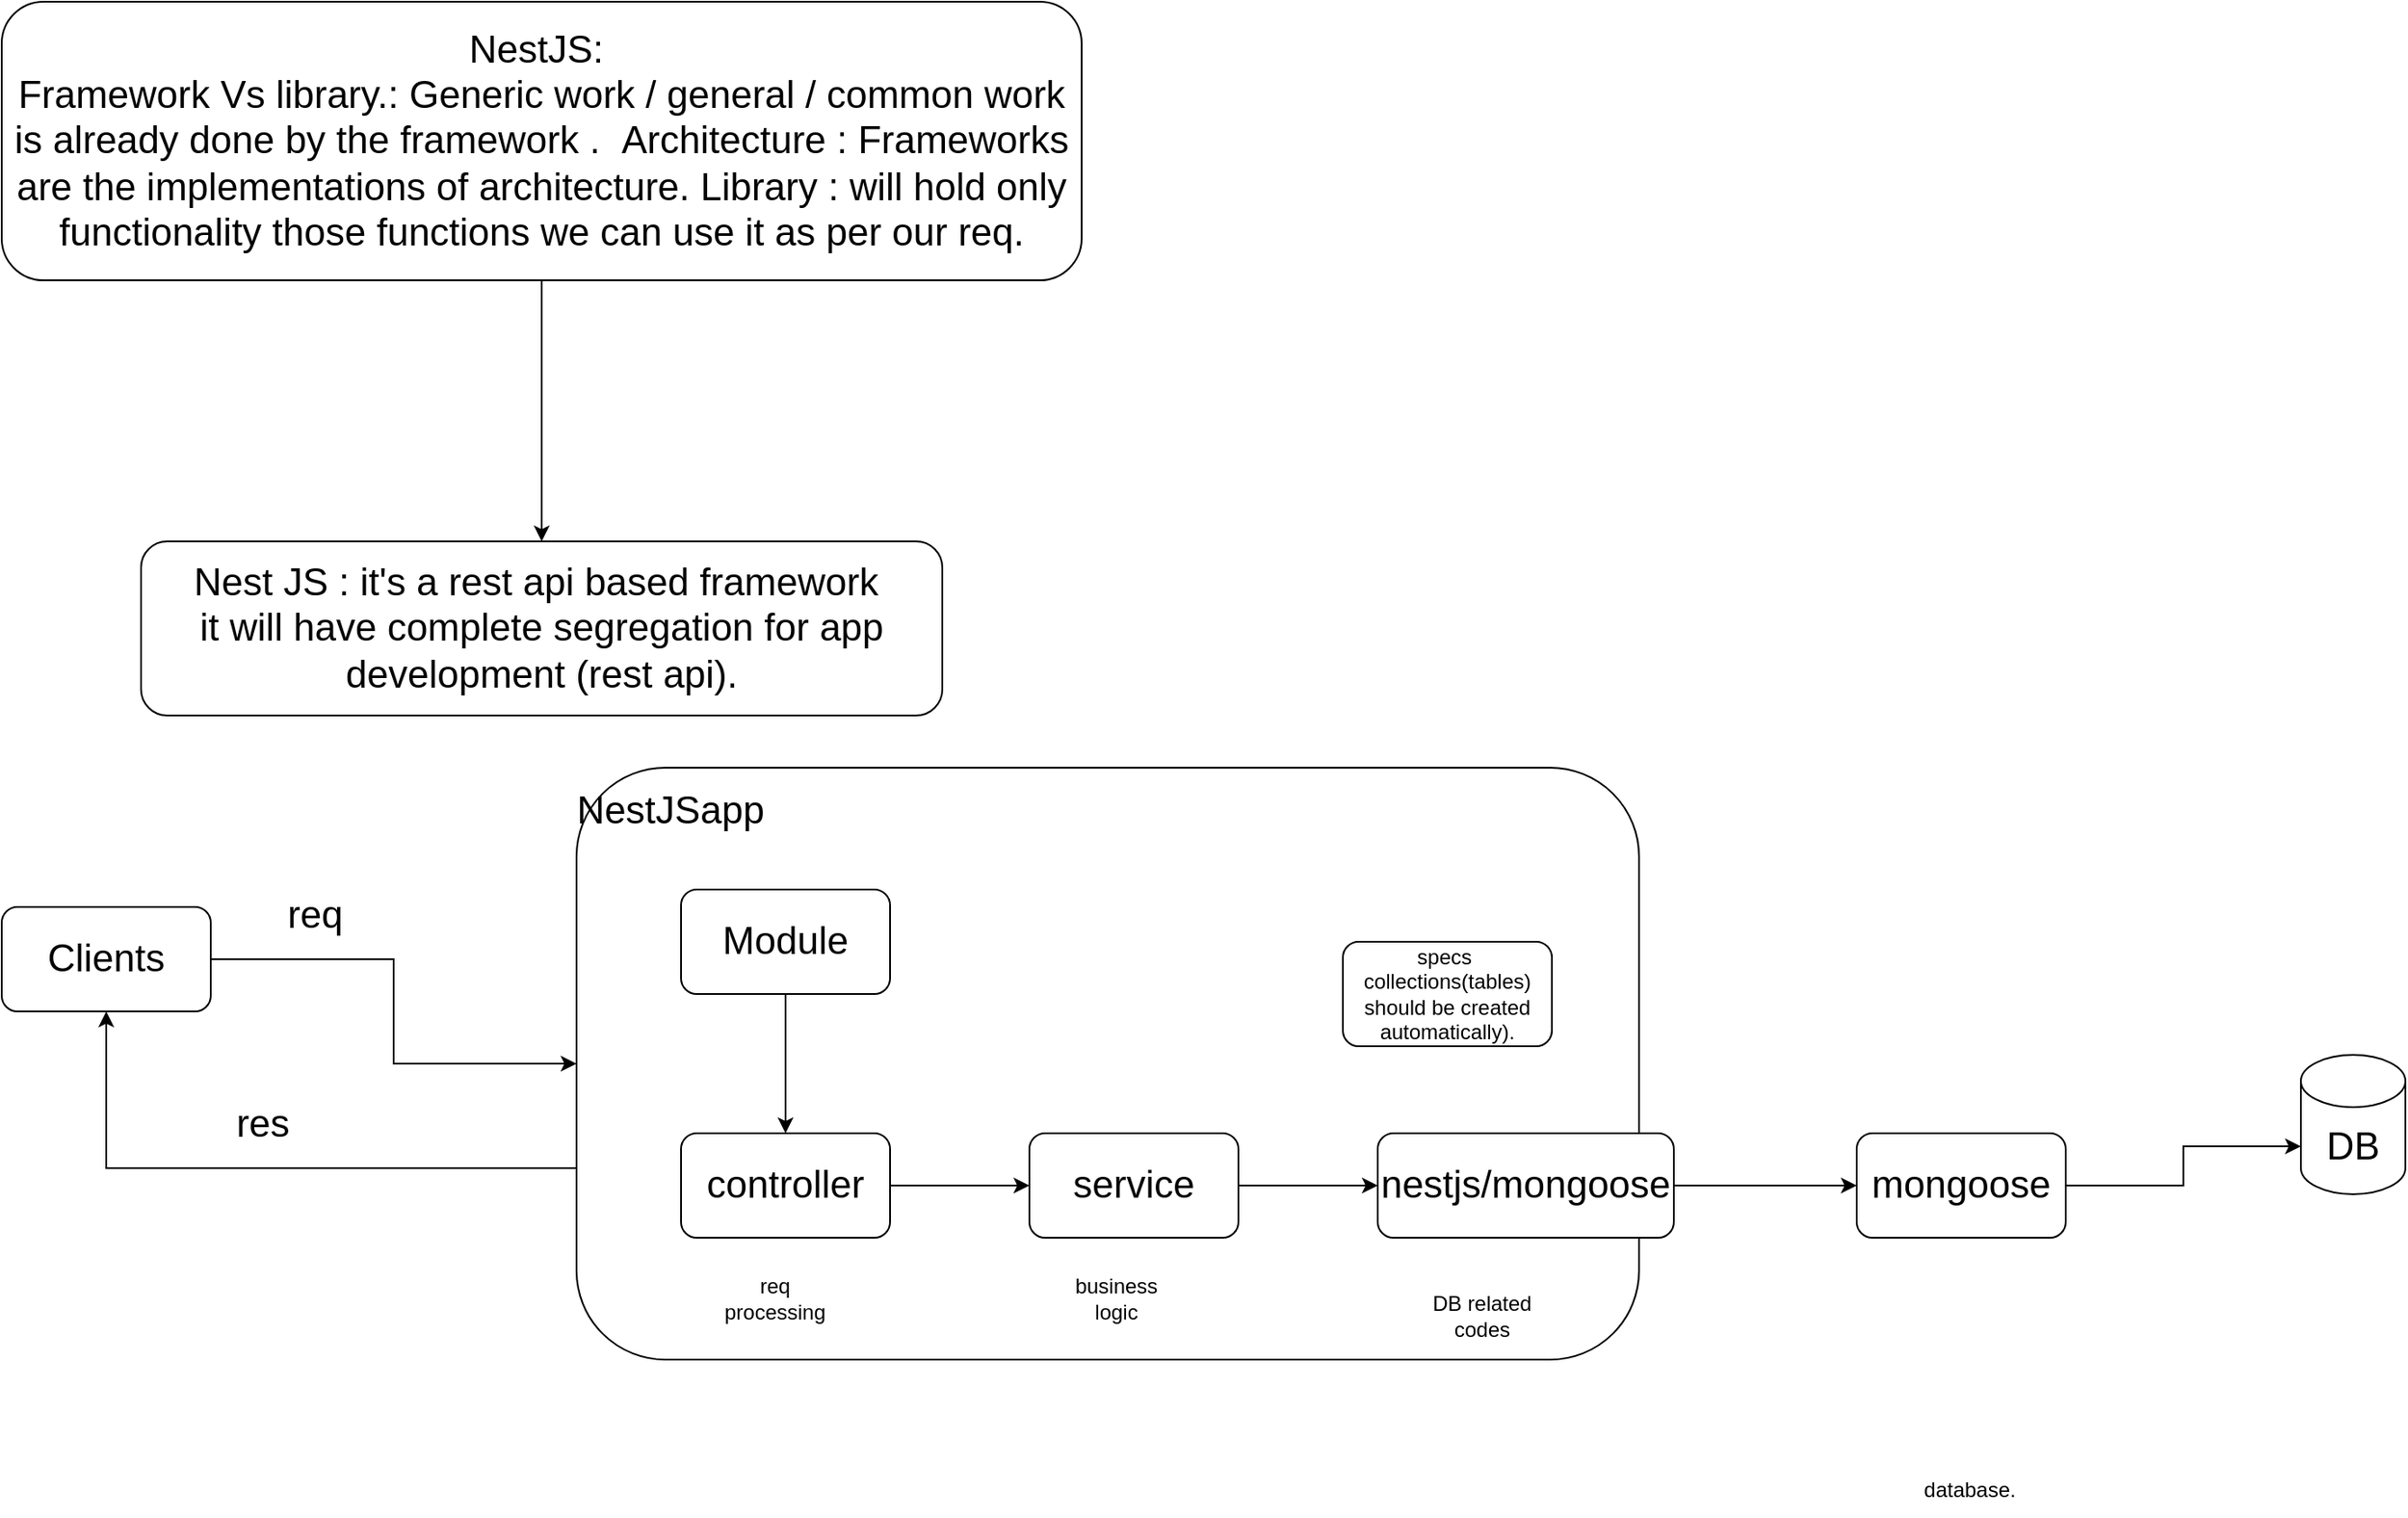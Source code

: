 <mxfile version="22.1.3" type="github" pages="3">
  <diagram name="Page-1" id="aSyT265ElmOJqsFHJD5m">
    <mxGraphModel dx="1434" dy="827" grid="1" gridSize="10" guides="1" tooltips="1" connect="1" arrows="1" fold="1" page="1" pageScale="1" pageWidth="827" pageHeight="1169" math="0" shadow="0">
      <root>
        <mxCell id="0" />
        <mxCell id="1" parent="0" />
        <mxCell id="nl2lWIYxEdHxsHxhIvSZ-3" value="" style="edgeStyle=orthogonalEdgeStyle;rounded=0;orthogonalLoop=1;jettySize=auto;html=1;fontSize=22;" parent="1" source="nl2lWIYxEdHxsHxhIvSZ-1" target="nl2lWIYxEdHxsHxhIvSZ-2" edge="1">
          <mxGeometry relative="1" as="geometry" />
        </mxCell>
        <mxCell id="nl2lWIYxEdHxsHxhIvSZ-1" value="NestJS:&amp;nbsp;&lt;br style=&quot;font-size: 22px;&quot;&gt;Framework Vs library.: Generic work / general / common work is already done by the framework . &amp;nbsp;Architecture : Frameworks are the implementations of architecture. Library : will hold only functionality those functions we can use it as per our req." style="rounded=1;whiteSpace=wrap;html=1;fontSize=22;" parent="1" vertex="1">
          <mxGeometry x="30" y="120" width="620" height="160" as="geometry" />
        </mxCell>
        <mxCell id="nl2lWIYxEdHxsHxhIvSZ-2" value="Nest JS : it&#39;s a rest api based framework&amp;nbsp;&lt;br style=&quot;font-size: 22px;&quot;&gt;it will have complete segregation for app development (rest api)." style="whiteSpace=wrap;html=1;fontSize=22;rounded=1;" parent="1" vertex="1">
          <mxGeometry x="110" y="430" width="460" height="100" as="geometry" />
        </mxCell>
        <mxCell id="nl2lWIYxEdHxsHxhIvSZ-6" value="" style="edgeStyle=orthogonalEdgeStyle;rounded=0;orthogonalLoop=1;jettySize=auto;html=1;fontSize=22;" parent="1" source="nl2lWIYxEdHxsHxhIvSZ-4" target="nl2lWIYxEdHxsHxhIvSZ-5" edge="1">
          <mxGeometry relative="1" as="geometry" />
        </mxCell>
        <mxCell id="nl2lWIYxEdHxsHxhIvSZ-4" value="Clients" style="rounded=1;whiteSpace=wrap;html=1;fontSize=22;" parent="1" vertex="1">
          <mxGeometry x="30" y="640" width="120" height="60" as="geometry" />
        </mxCell>
        <mxCell id="nl2lWIYxEdHxsHxhIvSZ-9" style="edgeStyle=orthogonalEdgeStyle;rounded=0;orthogonalLoop=1;jettySize=auto;html=1;entryX=0.5;entryY=1;entryDx=0;entryDy=0;fontSize=22;" parent="1" source="nl2lWIYxEdHxsHxhIvSZ-5" target="nl2lWIYxEdHxsHxhIvSZ-4" edge="1">
          <mxGeometry relative="1" as="geometry">
            <Array as="points">
              <mxPoint x="90" y="790" />
            </Array>
          </mxGeometry>
        </mxCell>
        <mxCell id="nl2lWIYxEdHxsHxhIvSZ-5" value="" style="whiteSpace=wrap;html=1;rounded=1;fontSize=22;" parent="1" vertex="1">
          <mxGeometry x="360" y="560" width="610" height="340" as="geometry" />
        </mxCell>
        <mxCell id="nl2lWIYxEdHxsHxhIvSZ-7" value="NestJSapp" style="text;html=1;strokeColor=none;fillColor=none;align=center;verticalAlign=middle;whiteSpace=wrap;rounded=0;fontSize=22;" parent="1" vertex="1">
          <mxGeometry x="384" y="570" width="60" height="30" as="geometry" />
        </mxCell>
        <mxCell id="nl2lWIYxEdHxsHxhIvSZ-13" value="" style="edgeStyle=orthogonalEdgeStyle;rounded=0;orthogonalLoop=1;jettySize=auto;html=1;" parent="1" source="nl2lWIYxEdHxsHxhIvSZ-8" target="nl2lWIYxEdHxsHxhIvSZ-12" edge="1">
          <mxGeometry relative="1" as="geometry" />
        </mxCell>
        <mxCell id="nl2lWIYxEdHxsHxhIvSZ-8" value="Module" style="rounded=1;whiteSpace=wrap;html=1;fontSize=22;" parent="1" vertex="1">
          <mxGeometry x="420" y="630" width="120" height="60" as="geometry" />
        </mxCell>
        <mxCell id="nl2lWIYxEdHxsHxhIvSZ-10" value="req" style="text;html=1;strokeColor=none;fillColor=none;align=center;verticalAlign=middle;whiteSpace=wrap;rounded=0;fontSize=22;" parent="1" vertex="1">
          <mxGeometry x="180" y="630" width="60" height="30" as="geometry" />
        </mxCell>
        <mxCell id="nl2lWIYxEdHxsHxhIvSZ-11" value="res" style="text;html=1;strokeColor=none;fillColor=none;align=center;verticalAlign=middle;whiteSpace=wrap;rounded=0;fontSize=22;" parent="1" vertex="1">
          <mxGeometry x="150" y="750" width="60" height="30" as="geometry" />
        </mxCell>
        <mxCell id="nl2lWIYxEdHxsHxhIvSZ-15" value="" style="edgeStyle=orthogonalEdgeStyle;rounded=0;orthogonalLoop=1;jettySize=auto;html=1;" parent="1" source="nl2lWIYxEdHxsHxhIvSZ-12" target="nl2lWIYxEdHxsHxhIvSZ-14" edge="1">
          <mxGeometry relative="1" as="geometry" />
        </mxCell>
        <mxCell id="nl2lWIYxEdHxsHxhIvSZ-12" value="controller" style="whiteSpace=wrap;html=1;fontSize=22;rounded=1;" parent="1" vertex="1">
          <mxGeometry x="420" y="770" width="120" height="60" as="geometry" />
        </mxCell>
        <mxCell id="nl2lWIYxEdHxsHxhIvSZ-17" value="" style="edgeStyle=orthogonalEdgeStyle;rounded=0;orthogonalLoop=1;jettySize=auto;html=1;" parent="1" source="nl2lWIYxEdHxsHxhIvSZ-14" target="nl2lWIYxEdHxsHxhIvSZ-16" edge="1">
          <mxGeometry relative="1" as="geometry" />
        </mxCell>
        <mxCell id="nl2lWIYxEdHxsHxhIvSZ-14" value="service" style="whiteSpace=wrap;html=1;fontSize=22;rounded=1;" parent="1" vertex="1">
          <mxGeometry x="620" y="770" width="120" height="60" as="geometry" />
        </mxCell>
        <mxCell id="py9a9nmADaAPguHGY0vS-6" value="" style="edgeStyle=orthogonalEdgeStyle;rounded=0;orthogonalLoop=1;jettySize=auto;html=1;" parent="1" source="nl2lWIYxEdHxsHxhIvSZ-16" target="py9a9nmADaAPguHGY0vS-5" edge="1">
          <mxGeometry relative="1" as="geometry" />
        </mxCell>
        <mxCell id="nl2lWIYxEdHxsHxhIvSZ-16" value="nestjs/mongoose" style="whiteSpace=wrap;html=1;fontSize=22;rounded=1;" parent="1" vertex="1">
          <mxGeometry x="820" y="770" width="170" height="60" as="geometry" />
        </mxCell>
        <mxCell id="nl2lWIYxEdHxsHxhIvSZ-18" value="DB" style="shape=cylinder3;whiteSpace=wrap;html=1;boundedLbl=1;backgroundOutline=1;size=15;fontSize=22;" parent="1" vertex="1">
          <mxGeometry x="1350" y="725" width="60" height="80" as="geometry" />
        </mxCell>
        <mxCell id="nl2lWIYxEdHxsHxhIvSZ-20" value="req processing" style="text;html=1;strokeColor=none;fillColor=none;align=center;verticalAlign=middle;whiteSpace=wrap;rounded=0;" parent="1" vertex="1">
          <mxGeometry x="444" y="850" width="60" height="30" as="geometry" />
        </mxCell>
        <mxCell id="nl2lWIYxEdHxsHxhIvSZ-21" value="business logic" style="text;html=1;strokeColor=none;fillColor=none;align=center;verticalAlign=middle;whiteSpace=wrap;rounded=0;" parent="1" vertex="1">
          <mxGeometry x="640" y="850" width="60" height="30" as="geometry" />
        </mxCell>
        <mxCell id="nl2lWIYxEdHxsHxhIvSZ-22" value="DB related codes" style="text;html=1;strokeColor=none;fillColor=none;align=center;verticalAlign=middle;whiteSpace=wrap;rounded=0;" parent="1" vertex="1">
          <mxGeometry x="850" y="860" width="60" height="30" as="geometry" />
        </mxCell>
        <mxCell id="nl2lWIYxEdHxsHxhIvSZ-23" value="database." style="text;html=1;strokeColor=none;fillColor=none;align=center;verticalAlign=middle;whiteSpace=wrap;rounded=0;" parent="1" vertex="1">
          <mxGeometry x="1130" y="960" width="60" height="30" as="geometry" />
        </mxCell>
        <mxCell id="py9a9nmADaAPguHGY0vS-1" value="specs&amp;nbsp;&lt;br&gt;collections(tables) should be created automatically)." style="rounded=1;whiteSpace=wrap;html=1;" parent="1" vertex="1">
          <mxGeometry x="800" y="660" width="120" height="60" as="geometry" />
        </mxCell>
        <mxCell id="py9a9nmADaAPguHGY0vS-5" value="mongoose" style="whiteSpace=wrap;html=1;fontSize=22;rounded=1;" parent="1" vertex="1">
          <mxGeometry x="1095" y="770" width="120" height="60" as="geometry" />
        </mxCell>
        <mxCell id="py9a9nmADaAPguHGY0vS-7" style="edgeStyle=orthogonalEdgeStyle;rounded=0;orthogonalLoop=1;jettySize=auto;html=1;entryX=0;entryY=0;entryDx=0;entryDy=52.5;entryPerimeter=0;" parent="1" source="py9a9nmADaAPguHGY0vS-5" target="nl2lWIYxEdHxsHxhIvSZ-18" edge="1">
          <mxGeometry relative="1" as="geometry" />
        </mxCell>
      </root>
    </mxGraphModel>
  </diagram>
  <diagram id="kyvicFzai8zgmdrQlqwA" name="Page-2">
    <mxGraphModel dx="1434" dy="827" grid="1" gridSize="10" guides="1" tooltips="1" connect="1" arrows="1" fold="1" page="1" pageScale="1" pageWidth="827" pageHeight="1169" math="0" shadow="0">
      <root>
        <mxCell id="0" />
        <mxCell id="1" parent="0" />
        <mxCell id="xQpyA3fxVmrNv80CWpz7-3" value="" style="edgeStyle=orthogonalEdgeStyle;rounded=0;orthogonalLoop=1;jettySize=auto;html=1;" edge="1" parent="1" source="xQpyA3fxVmrNv80CWpz7-1" target="xQpyA3fxVmrNv80CWpz7-2">
          <mxGeometry relative="1" as="geometry" />
        </mxCell>
        <mxCell id="xQpyA3fxVmrNv80CWpz7-5" value="" style="edgeStyle=orthogonalEdgeStyle;rounded=0;orthogonalLoop=1;jettySize=auto;html=1;" edge="1" parent="1" source="xQpyA3fxVmrNv80CWpz7-1" target="xQpyA3fxVmrNv80CWpz7-4">
          <mxGeometry relative="1" as="geometry" />
        </mxCell>
        <mxCell id="xQpyA3fxVmrNv80CWpz7-7" value="" style="edgeStyle=orthogonalEdgeStyle;rounded=0;orthogonalLoop=1;jettySize=auto;html=1;" edge="1" parent="1" source="xQpyA3fxVmrNv80CWpz7-1" target="xQpyA3fxVmrNv80CWpz7-6">
          <mxGeometry relative="1" as="geometry" />
        </mxCell>
        <mxCell id="xQpyA3fxVmrNv80CWpz7-1" value="Devconnector" style="rounded=1;whiteSpace=wrap;html=1;fontSize=22;" vertex="1" parent="1">
          <mxGeometry x="354" y="150" width="296" height="60" as="geometry" />
        </mxCell>
        <mxCell id="xQpyA3fxVmrNv80CWpz7-2" value="Users" style="whiteSpace=wrap;html=1;fontSize=22;rounded=1;" vertex="1" parent="1">
          <mxGeometry x="140" y="380" width="120" height="60" as="geometry" />
        </mxCell>
        <mxCell id="xQpyA3fxVmrNv80CWpz7-4" value="Profile" style="whiteSpace=wrap;html=1;fontSize=22;rounded=1;" vertex="1" parent="1">
          <mxGeometry x="442" y="380" width="120" height="60" as="geometry" />
        </mxCell>
        <mxCell id="xQpyA3fxVmrNv80CWpz7-6" value="auth" style="whiteSpace=wrap;html=1;fontSize=22;rounded=1;" vertex="1" parent="1">
          <mxGeometry x="800" y="380" width="120" height="60" as="geometry" />
        </mxCell>
        <mxCell id="xQpyA3fxVmrNv80CWpz7-10" value="" style="edgeStyle=orthogonalEdgeStyle;rounded=0;orthogonalLoop=1;jettySize=auto;html=1;" edge="1" parent="1" source="xQpyA3fxVmrNv80CWpz7-8" target="xQpyA3fxVmrNv80CWpz7-9">
          <mxGeometry relative="1" as="geometry" />
        </mxCell>
        <mxCell id="xQpyA3fxVmrNv80CWpz7-8" value="npx @nestjs/cli@version new project-Name&lt;br&gt;npx : node package explore &lt;br&gt;@nestjs/cli : package which will help us to use nestjs cli &lt;br&gt;@Version : reqd version &amp;nbsp;&lt;br&gt;new : will inform to create the new project &lt;br&gt;project-Name : name of the project" style="rounded=1;whiteSpace=wrap;html=1;fontSize=22;" vertex="1" parent="1">
          <mxGeometry x="230" y="525" width="770" height="165" as="geometry" />
        </mxCell>
        <mxCell id="xQpyA3fxVmrNv80CWpz7-9" value="Npm ==&amp;gt; you have to install the particular package ." style="whiteSpace=wrap;html=1;fontSize=22;rounded=1;" vertex="1" parent="1">
          <mxGeometry x="470" y="770" width="350" height="67.5" as="geometry" />
        </mxCell>
        <mxCell id="op3fi858Wa-kUaY7mUPS-1" value="end point :&amp;nbsp;&lt;br&gt;http methods : get / post/ delete/update&amp;nbsp;" style="rounded=1;whiteSpace=wrap;html=1;fontSize=22;" vertex="1" parent="1">
          <mxGeometry x="150" y="880" width="480" height="200" as="geometry" />
        </mxCell>
      </root>
    </mxGraphModel>
  </diagram>
  <diagram id="07TvhW0WpWeAaKmxlMhH" name="Page-3">
    <mxGraphModel dx="794" dy="547" grid="1" gridSize="10" guides="1" tooltips="1" connect="1" arrows="1" fold="1" page="1" pageScale="1" pageWidth="827" pageHeight="1169" math="0" shadow="0">
      <root>
        <mxCell id="0" />
        <mxCell id="1" parent="0" />
        <mxCell id="NgNui87aJm_Lc7pZ6Hu_-9" value="" style="rounded=1;whiteSpace=wrap;html=1;" vertex="1" parent="1">
          <mxGeometry x="180" y="430" width="420" height="240" as="geometry" />
        </mxCell>
        <mxCell id="NgNui87aJm_Lc7pZ6Hu_-1" value="Request / Response&lt;br&gt;&amp;nbsp;header &lt;br&gt;line &lt;br&gt;body" style="rounded=1;whiteSpace=wrap;html=1;fontSize=22;" vertex="1" parent="1">
          <mxGeometry x="130" y="90" width="720" height="150" as="geometry" />
        </mxCell>
        <mxCell id="NgNui87aJm_Lc7pZ6Hu_-2" value="NestJS/passport&amp;nbsp;&lt;br style=&quot;font-size: 22px;&quot;&gt;jwtpassport" style="rounded=1;whiteSpace=wrap;html=1;fontSize=22;" vertex="1" parent="1">
          <mxGeometry x="220" y="340" width="350" height="60" as="geometry" />
        </mxCell>
        <mxCell id="NgNui87aJm_Lc7pZ6Hu_-5" value="" style="edgeStyle=orthogonalEdgeStyle;rounded=0;orthogonalLoop=1;jettySize=auto;html=1;" edge="1" parent="1" source="NgNui87aJm_Lc7pZ6Hu_-3" target="NgNui87aJm_Lc7pZ6Hu_-4">
          <mxGeometry relative="1" as="geometry" />
        </mxCell>
        <mxCell id="NgNui87aJm_Lc7pZ6Hu_-3" value="req" style="rounded=1;whiteSpace=wrap;html=1;" vertex="1" parent="1">
          <mxGeometry x="40" y="500" width="120" height="60" as="geometry" />
        </mxCell>
        <mxCell id="NgNui87aJm_Lc7pZ6Hu_-7" value="" style="edgeStyle=orthogonalEdgeStyle;rounded=0;orthogonalLoop=1;jettySize=auto;html=1;" edge="1" parent="1" source="NgNui87aJm_Lc7pZ6Hu_-4" target="NgNui87aJm_Lc7pZ6Hu_-6">
          <mxGeometry relative="1" as="geometry" />
        </mxCell>
        <mxCell id="NgNui87aJm_Lc7pZ6Hu_-4" value="middleware" style="whiteSpace=wrap;html=1;rounded=1;" vertex="1" parent="1">
          <mxGeometry x="240" y="500" width="120" height="60" as="geometry" />
        </mxCell>
        <mxCell id="NgNui87aJm_Lc7pZ6Hu_-6" value="controller" style="whiteSpace=wrap;html=1;rounded=1;" vertex="1" parent="1">
          <mxGeometry x="440" y="500" width="120" height="60" as="geometry" />
        </mxCell>
        <mxCell id="NgNui87aJm_Lc7pZ6Hu_-8" value="1 or more middleware" style="text;html=1;strokeColor=none;fillColor=none;align=center;verticalAlign=middle;whiteSpace=wrap;rounded=0;" vertex="1" parent="1">
          <mxGeometry x="260" y="585" width="110" height="30" as="geometry" />
        </mxCell>
        <mxCell id="NgNui87aJm_Lc7pZ6Hu_-12" value="" style="edgeStyle=orthogonalEdgeStyle;rounded=0;orthogonalLoop=1;jettySize=auto;html=1;" edge="1" parent="1" source="NgNui87aJm_Lc7pZ6Hu_-10" target="NgNui87aJm_Lc7pZ6Hu_-11">
          <mxGeometry relative="1" as="geometry" />
        </mxCell>
        <mxCell id="NgNui87aJm_Lc7pZ6Hu_-10" value="Client" style="rounded=1;whiteSpace=wrap;html=1;" vertex="1" parent="1">
          <mxGeometry x="60" y="780" width="120" height="60" as="geometry" />
        </mxCell>
        <mxCell id="NgNui87aJm_Lc7pZ6Hu_-14" value="" style="edgeStyle=orthogonalEdgeStyle;rounded=0;orthogonalLoop=1;jettySize=auto;html=1;" edge="1" parent="1" source="NgNui87aJm_Lc7pZ6Hu_-11" target="NgNui87aJm_Lc7pZ6Hu_-13">
          <mxGeometry relative="1" as="geometry" />
        </mxCell>
        <mxCell id="NgNui87aJm_Lc7pZ6Hu_-11" value="Server" style="whiteSpace=wrap;html=1;rounded=1;" vertex="1" parent="1">
          <mxGeometry x="260" y="780" width="120" height="60" as="geometry" />
        </mxCell>
        <mxCell id="NgNui87aJm_Lc7pZ6Hu_-13" value="redis cache&amp;nbsp;" style="whiteSpace=wrap;html=1;rounded=1;" vertex="1" parent="1">
          <mxGeometry x="460" y="780" width="120" height="60" as="geometry" />
        </mxCell>
        <mxCell id="NgNui87aJm_Lc7pZ6Hu_-15" value="DB" style="shape=cylinder3;whiteSpace=wrap;html=1;boundedLbl=1;backgroundOutline=1;size=15;" vertex="1" parent="1">
          <mxGeometry x="650" y="760" width="60" height="80" as="geometry" />
        </mxCell>
        <mxCell id="NgNui87aJm_Lc7pZ6Hu_-16" style="edgeStyle=orthogonalEdgeStyle;rounded=0;orthogonalLoop=1;jettySize=auto;html=1;entryX=0;entryY=0;entryDx=0;entryDy=52.5;entryPerimeter=0;" edge="1" parent="1" source="NgNui87aJm_Lc7pZ6Hu_-13" target="NgNui87aJm_Lc7pZ6Hu_-15">
          <mxGeometry relative="1" as="geometry" />
        </mxCell>
      </root>
    </mxGraphModel>
  </diagram>
</mxfile>
